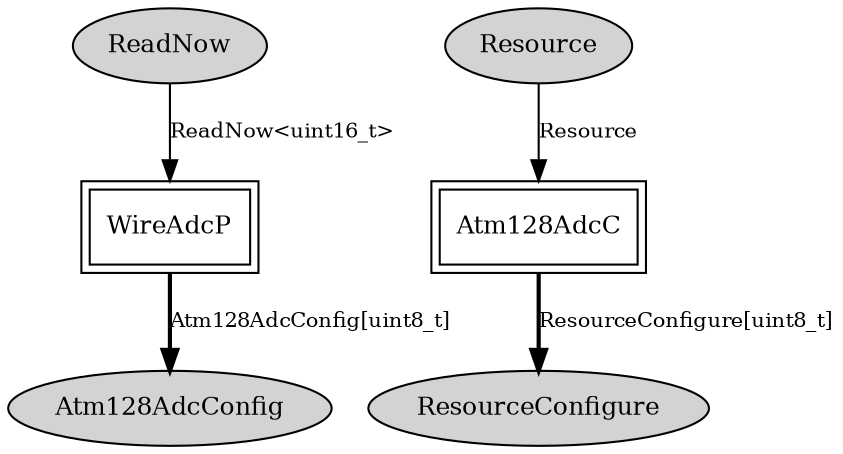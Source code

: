 digraph "tos.chips.atm128.adc.AdcReadNowClientC" {
  n0x2ace83591598 [shape=ellipse, style=filled, label="ReadNow", fontsize=12];
  "WireAdcP" [fontsize=12, shape=box,peripheries=2, URL="../chtml/tos.chips.atm1281.adc.WireAdcP.html"];
  n0x2ace835947b0 [shape=ellipse, style=filled, label="Resource", fontsize=12];
  "Atm128AdcC" [fontsize=12, shape=box,peripheries=2, URL="../chtml/tos.chips.atm128.adc.Atm128AdcC.html"];
  "WireAdcP" [fontsize=12, shape=box,peripheries=2, URL="../chtml/tos.chips.atm1281.adc.WireAdcP.html"];
  n0x2ace8358fc48 [shape=ellipse, style=filled, label="Atm128AdcConfig", fontsize=12];
  "Atm128AdcC" [fontsize=12, shape=box,peripheries=2, URL="../chtml/tos.chips.atm128.adc.Atm128AdcC.html"];
  n0x2ace8358e628 [shape=ellipse, style=filled, label="ResourceConfigure", fontsize=12];
  "n0x2ace83591598" -> "WireAdcP" [label="ReadNow<uint16_t>", URL="../ihtml/tos.interfaces.ReadNow.html", fontsize=10];
  "n0x2ace835947b0" -> "Atm128AdcC" [label="Resource", URL="../ihtml/tos.interfaces.Resource.html", fontsize=10];
  "WireAdcP" -> "n0x2ace8358fc48" [label="Atm128AdcConfig[uint8_t]", style=bold, URL="../ihtml/tos.chips.atm128.adc.Atm128AdcConfig.html", fontsize=10];
  "Atm128AdcC" -> "n0x2ace8358e628" [label="ResourceConfigure[uint8_t]", style=bold, URL="../ihtml/tos.interfaces.ResourceConfigure.html", fontsize=10];
}
